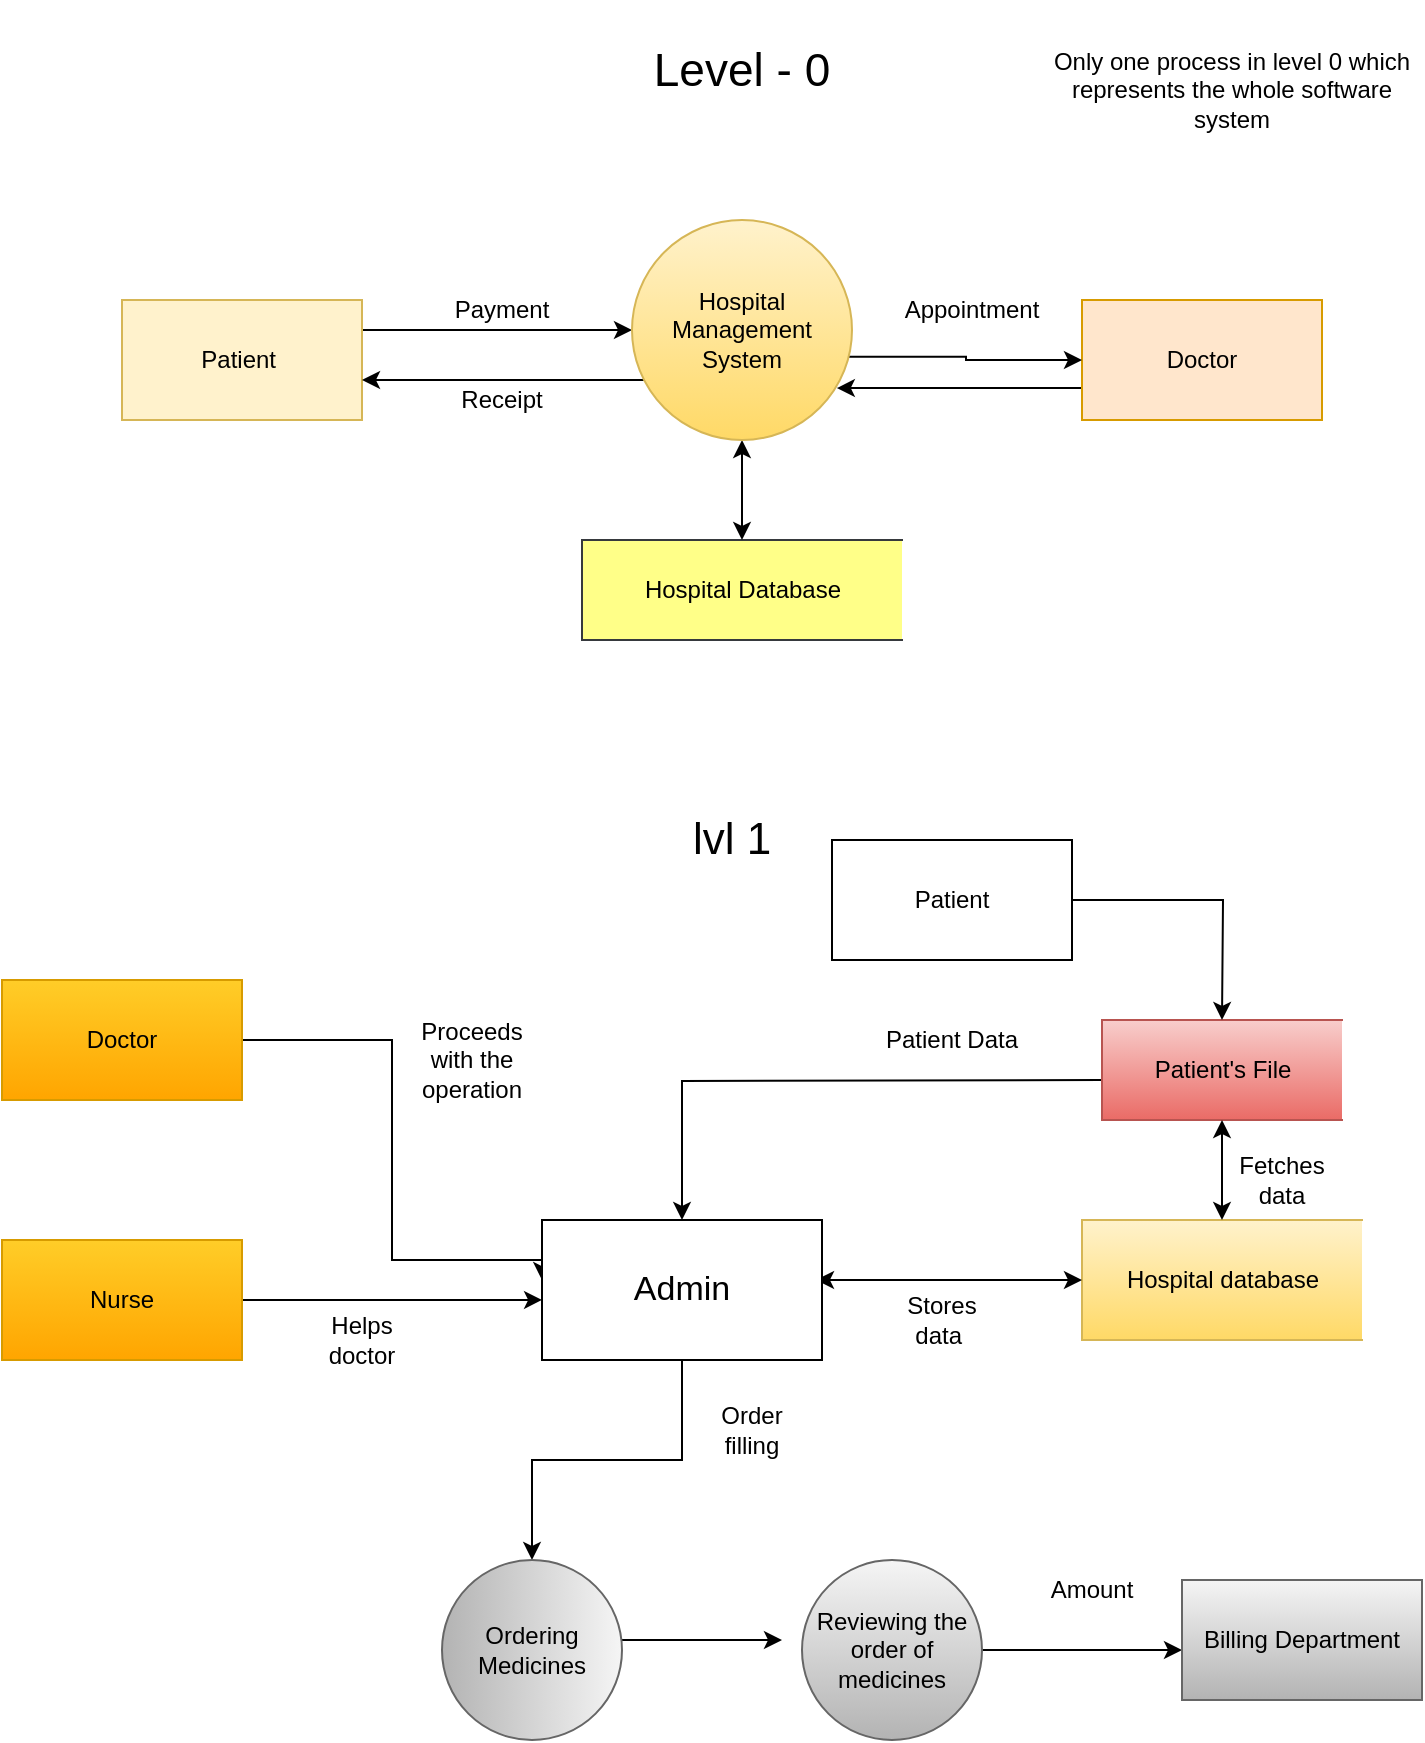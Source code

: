 <mxfile version="13.6.5" type="github" pages="2">
  <diagram id="MJOHnkFtZ1ftO1yoREpn" name="Page-1">
    <mxGraphModel dx="865" dy="514" grid="1" gridSize="10" guides="1" tooltips="1" connect="1" arrows="1" fold="1" page="1" pageScale="1" pageWidth="850" pageHeight="1100" math="0" shadow="0">
      <root>
        <mxCell id="0" />
        <mxCell id="1" parent="0" />
        <mxCell id="05G3gLc_pP7lKrbHob09-5" style="edgeStyle=orthogonalEdgeStyle;rounded=0;orthogonalLoop=1;jettySize=auto;html=1;entryX=0;entryY=0.5;entryDx=0;entryDy=0;" parent="1" source="05G3gLc_pP7lKrbHob09-1" target="hFsL_KCywkxefINf1Qib-37" edge="1">
          <mxGeometry relative="1" as="geometry">
            <Array as="points">
              <mxPoint x="270" y="245" />
              <mxPoint x="270" y="245" />
            </Array>
            <mxPoint x="360" y="245" as="targetPoint" />
          </mxGeometry>
        </mxCell>
        <mxCell id="05G3gLc_pP7lKrbHob09-1" value="Patient&amp;nbsp;" style="rounded=0;whiteSpace=wrap;html=1;fillColor=#fff2cc;strokeColor=#d6b656;" parent="1" vertex="1">
          <mxGeometry x="110" y="230" width="120" height="60" as="geometry" />
        </mxCell>
        <mxCell id="-AJaVRu936mDheukeF8z-1" style="edgeStyle=orthogonalEdgeStyle;rounded=0;orthogonalLoop=1;jettySize=auto;html=1;entryX=0.931;entryY=0.764;entryDx=0;entryDy=0;entryPerimeter=0;" edge="1" parent="1" source="05G3gLc_pP7lKrbHob09-2" target="hFsL_KCywkxefINf1Qib-37">
          <mxGeometry relative="1" as="geometry">
            <Array as="points">
              <mxPoint x="560" y="274" />
              <mxPoint x="560" y="274" />
            </Array>
          </mxGeometry>
        </mxCell>
        <mxCell id="05G3gLc_pP7lKrbHob09-2" value="Doctor" style="rounded=0;whiteSpace=wrap;html=1;fillColor=#ffe6cc;strokeColor=#d79b00;" parent="1" vertex="1">
          <mxGeometry x="590" y="230" width="120" height="60" as="geometry" />
        </mxCell>
        <mxCell id="05G3gLc_pP7lKrbHob09-7" style="edgeStyle=orthogonalEdgeStyle;rounded=0;orthogonalLoop=1;jettySize=auto;html=1;exitX=0.083;exitY=0.762;exitDx=0;exitDy=0;exitPerimeter=0;" parent="1" source="hFsL_KCywkxefINf1Qib-37" target="05G3gLc_pP7lKrbHob09-1" edge="1">
          <mxGeometry relative="1" as="geometry">
            <Array as="points">
              <mxPoint x="374" y="270" />
            </Array>
            <mxPoint x="360" y="270.04" as="sourcePoint" />
          </mxGeometry>
        </mxCell>
        <mxCell id="05G3gLc_pP7lKrbHob09-11" style="edgeStyle=orthogonalEdgeStyle;rounded=0;orthogonalLoop=1;jettySize=auto;html=1;entryX=0;entryY=0.5;entryDx=0;entryDy=0;exitX=0.985;exitY=0.622;exitDx=0;exitDy=0;exitPerimeter=0;" parent="1" source="hFsL_KCywkxefINf1Qib-37" target="05G3gLc_pP7lKrbHob09-2" edge="1">
          <mxGeometry relative="1" as="geometry">
            <mxPoint x="480" y="260" as="sourcePoint" />
            <Array as="points">
              <mxPoint x="532" y="258" />
              <mxPoint x="532" y="260" />
            </Array>
          </mxGeometry>
        </mxCell>
        <mxCell id="05G3gLc_pP7lKrbHob09-6" value="Payment" style="text;html=1;strokeColor=none;fillColor=none;align=center;verticalAlign=middle;whiteSpace=wrap;rounded=0;" parent="1" vertex="1">
          <mxGeometry x="270" y="220" width="60" height="30" as="geometry" />
        </mxCell>
        <mxCell id="05G3gLc_pP7lKrbHob09-8" value="Receipt" style="text;html=1;strokeColor=none;fillColor=none;align=center;verticalAlign=middle;whiteSpace=wrap;rounded=0;" parent="1" vertex="1">
          <mxGeometry x="270" y="270" width="60" height="20" as="geometry" />
        </mxCell>
        <mxCell id="05G3gLc_pP7lKrbHob09-13" value="Appointment" style="text;html=1;strokeColor=none;fillColor=none;align=center;verticalAlign=middle;whiteSpace=wrap;rounded=0;" parent="1" vertex="1">
          <mxGeometry x="510" y="215" width="50" height="40" as="geometry" />
        </mxCell>
        <mxCell id="05G3gLc_pP7lKrbHob09-14" value="&lt;font style=&quot;font-size: 23px&quot;&gt;Level - 0&lt;/font&gt;" style="text;html=1;strokeColor=none;fillColor=none;align=center;verticalAlign=middle;whiteSpace=wrap;rounded=0;" parent="1" vertex="1">
          <mxGeometry x="340" y="80" width="160" height="70" as="geometry" />
        </mxCell>
        <mxCell id="hFsL_KCywkxefINf1Qib-39" style="edgeStyle=orthogonalEdgeStyle;rounded=0;orthogonalLoop=1;jettySize=auto;html=1;entryX=0;entryY=0.429;entryDx=0;entryDy=0;entryPerimeter=0;" parent="1" source="hFsL_KCywkxefINf1Qib-1" target="hFsL_KCywkxefINf1Qib-36" edge="1">
          <mxGeometry relative="1" as="geometry">
            <Array as="points">
              <mxPoint x="245" y="600" />
              <mxPoint x="245" y="710" />
              <mxPoint x="320" y="710" />
            </Array>
          </mxGeometry>
        </mxCell>
        <mxCell id="hFsL_KCywkxefINf1Qib-1" value="Doctor" style="rounded=0;whiteSpace=wrap;html=1;fillColor=#ffcd28;strokeColor=#d79b00;gradientColor=#ffa500;" parent="1" vertex="1">
          <mxGeometry x="50" y="570" width="120" height="60" as="geometry" />
        </mxCell>
        <mxCell id="hFsL_KCywkxefINf1Qib-14" style="edgeStyle=orthogonalEdgeStyle;rounded=0;orthogonalLoop=1;jettySize=auto;html=1;" parent="1" target="hFsL_KCywkxefINf1Qib-4" edge="1" source="hFsL_KCywkxefINf1Qib-41">
          <mxGeometry relative="1" as="geometry">
            <mxPoint x="550" y="900" as="sourcePoint" />
            <Array as="points">
              <mxPoint x="610" y="905" />
              <mxPoint x="610" y="905" />
            </Array>
          </mxGeometry>
        </mxCell>
        <mxCell id="hFsL_KCywkxefINf1Qib-11" style="edgeStyle=orthogonalEdgeStyle;rounded=0;orthogonalLoop=1;jettySize=auto;html=1;entryX=0.5;entryY=0;entryDx=0;entryDy=0;" parent="1" target="hFsL_KCywkxefINf1Qib-36" edge="1">
          <mxGeometry relative="1" as="geometry">
            <mxPoint x="600" y="620" as="sourcePoint" />
            <mxPoint x="385" y="640" as="targetPoint" />
          </mxGeometry>
        </mxCell>
        <mxCell id="hFsL_KCywkxefINf1Qib-4" value="Billing Department" style="rounded=0;whiteSpace=wrap;html=1;fillColor=#f5f5f5;strokeColor=#666666;gradientColor=#b3b3b3;" parent="1" vertex="1">
          <mxGeometry x="640" y="870" width="120" height="60" as="geometry" />
        </mxCell>
        <mxCell id="hFsL_KCywkxefINf1Qib-13" style="edgeStyle=orthogonalEdgeStyle;rounded=0;orthogonalLoop=1;jettySize=auto;html=1;entryX=0;entryY=0.5;entryDx=0;entryDy=0;" parent="1" edge="1">
          <mxGeometry relative="1" as="geometry">
            <mxPoint x="360" y="900" as="sourcePoint" />
            <mxPoint x="440" y="900" as="targetPoint" />
          </mxGeometry>
        </mxCell>
        <mxCell id="hFsL_KCywkxefINf1Qib-35" style="edgeStyle=orthogonalEdgeStyle;rounded=0;orthogonalLoop=1;jettySize=auto;html=1;entryX=0.036;entryY=0.692;entryDx=0;entryDy=0;entryPerimeter=0;" parent="1" source="hFsL_KCywkxefINf1Qib-7" edge="1">
          <mxGeometry relative="1" as="geometry">
            <mxPoint x="320.04" y="729.96" as="targetPoint" />
          </mxGeometry>
        </mxCell>
        <mxCell id="hFsL_KCywkxefINf1Qib-7" value="Nurse" style="rounded=0;whiteSpace=wrap;html=1;fillColor=#ffcd28;strokeColor=#d79b00;gradientColor=#ffa500;" parent="1" vertex="1">
          <mxGeometry x="50" y="700" width="120" height="60" as="geometry" />
        </mxCell>
        <mxCell id="hFsL_KCywkxefINf1Qib-15" value="Patient Data" style="text;html=1;strokeColor=none;fillColor=none;align=center;verticalAlign=middle;whiteSpace=wrap;rounded=0;" parent="1" vertex="1">
          <mxGeometry x="490" y="580" width="70" height="40" as="geometry" />
        </mxCell>
        <mxCell id="hFsL_KCywkxefINf1Qib-16" value="Order filling" style="text;html=1;strokeColor=none;fillColor=none;align=center;verticalAlign=middle;whiteSpace=wrap;rounded=0;" parent="1" vertex="1">
          <mxGeometry x="395" y="780" width="60" height="30" as="geometry" />
        </mxCell>
        <mxCell id="hFsL_KCywkxefINf1Qib-17" value="Amount" style="text;html=1;strokeColor=none;fillColor=none;align=center;verticalAlign=middle;whiteSpace=wrap;rounded=0;" parent="1" vertex="1">
          <mxGeometry x="570" y="860" width="50" height="30" as="geometry" />
        </mxCell>
        <mxCell id="hFsL_KCywkxefINf1Qib-18" value="Proceeds with the operation" style="text;html=1;strokeColor=none;fillColor=none;align=center;verticalAlign=middle;whiteSpace=wrap;rounded=0;" parent="1" vertex="1">
          <mxGeometry x="250" y="590" width="70" height="40" as="geometry" />
        </mxCell>
        <mxCell id="hFsL_KCywkxefINf1Qib-19" value="Helps doctor" style="text;html=1;strokeColor=none;fillColor=none;align=center;verticalAlign=middle;whiteSpace=wrap;rounded=0;" parent="1" vertex="1">
          <mxGeometry x="200" y="740" width="60" height="20" as="geometry" />
        </mxCell>
        <mxCell id="hFsL_KCywkxefINf1Qib-20" value="Patient&#39;s File" style="html=1;dashed=0;whitespace=wrap;shape=partialRectangle;right=0;fillColor=#f8cecc;strokeColor=#b85450;gradientColor=#ea6b66;" parent="1" vertex="1">
          <mxGeometry x="600" y="590" width="120" height="50" as="geometry" />
        </mxCell>
        <mxCell id="hFsL_KCywkxefINf1Qib-21" value="&lt;font style=&quot;font-size: 22px&quot;&gt;lvl 1&lt;/font&gt;" style="text;html=1;strokeColor=none;fillColor=none;align=center;verticalAlign=middle;whiteSpace=wrap;rounded=0;" parent="1" vertex="1">
          <mxGeometry x="315" y="470" width="200" height="60" as="geometry" />
        </mxCell>
        <mxCell id="hFsL_KCywkxefINf1Qib-24" value="Hospital Database" style="html=1;dashed=0;whitespace=wrap;shape=partialRectangle;right=0;fillColor=#ffff88;strokeColor=#36393d;" parent="1" vertex="1">
          <mxGeometry x="340" y="350" width="160" height="50" as="geometry" />
        </mxCell>
        <mxCell id="hFsL_KCywkxefINf1Qib-25" value="" style="endArrow=classic;startArrow=classic;html=1;exitX=0.5;exitY=0;exitDx=0;exitDy=0;" parent="1" source="hFsL_KCywkxefINf1Qib-24" edge="1">
          <mxGeometry width="50" height="50" relative="1" as="geometry">
            <mxPoint x="400" y="350" as="sourcePoint" />
            <mxPoint x="420" y="300" as="targetPoint" />
          </mxGeometry>
        </mxCell>
        <mxCell id="hFsL_KCywkxefINf1Qib-26" value="Hospital database" style="html=1;dashed=0;whitespace=wrap;shape=partialRectangle;right=0;fillColor=#fff2cc;strokeColor=#d6b656;gradientColor=#ffd966;" parent="1" vertex="1">
          <mxGeometry x="590" y="690" width="140" height="60" as="geometry" />
        </mxCell>
        <mxCell id="hFsL_KCywkxefINf1Qib-30" value="" style="endArrow=classic;startArrow=classic;html=1;entryX=0;entryY=0.5;entryDx=0;entryDy=0;" parent="1" target="hFsL_KCywkxefINf1Qib-26" edge="1">
          <mxGeometry width="50" height="50" relative="1" as="geometry">
            <mxPoint x="457" y="720" as="sourcePoint" />
            <mxPoint x="540" y="690" as="targetPoint" />
          </mxGeometry>
        </mxCell>
        <mxCell id="hFsL_KCywkxefINf1Qib-31" value="" style="endArrow=classic;startArrow=classic;html=1;entryX=0.5;entryY=1;entryDx=0;entryDy=0;exitX=0.5;exitY=0;exitDx=0;exitDy=0;" parent="1" source="hFsL_KCywkxefINf1Qib-26" target="hFsL_KCywkxefINf1Qib-20" edge="1">
          <mxGeometry width="50" height="50" relative="1" as="geometry">
            <mxPoint x="640" y="710" as="sourcePoint" />
            <mxPoint x="690" y="660" as="targetPoint" />
          </mxGeometry>
        </mxCell>
        <mxCell id="hFsL_KCywkxefINf1Qib-32" value="Stores data&amp;nbsp;" style="text;html=1;strokeColor=none;fillColor=none;align=center;verticalAlign=middle;whiteSpace=wrap;rounded=0;" parent="1" vertex="1">
          <mxGeometry x="490" y="720" width="60" height="40" as="geometry" />
        </mxCell>
        <mxCell id="hFsL_KCywkxefINf1Qib-33" value="Fetches data" style="text;html=1;strokeColor=none;fillColor=none;align=center;verticalAlign=middle;whiteSpace=wrap;rounded=0;" parent="1" vertex="1">
          <mxGeometry x="670" y="660" width="40" height="20" as="geometry" />
        </mxCell>
        <mxCell id="hFsL_KCywkxefINf1Qib-42" style="edgeStyle=orthogonalEdgeStyle;rounded=0;orthogonalLoop=1;jettySize=auto;html=1;" parent="1" source="hFsL_KCywkxefINf1Qib-36" target="hFsL_KCywkxefINf1Qib-40" edge="1">
          <mxGeometry relative="1" as="geometry" />
        </mxCell>
        <mxCell id="hFsL_KCywkxefINf1Qib-36" value="&lt;font style=&quot;font-size: 17px&quot;&gt;Admin&lt;/font&gt;" style="rounded=0;whiteSpace=wrap;html=1;" parent="1" vertex="1">
          <mxGeometry x="320" y="690" width="140" height="70" as="geometry" />
        </mxCell>
        <mxCell id="hFsL_KCywkxefINf1Qib-37" value="Hospital Management System" style="ellipse;whiteSpace=wrap;html=1;aspect=fixed;gradientColor=#ffd966;fillColor=#fff2cc;strokeColor=#d6b656;" parent="1" vertex="1">
          <mxGeometry x="365" y="190" width="110" height="110" as="geometry" />
        </mxCell>
        <mxCell id="hFsL_KCywkxefINf1Qib-38" value="Only one process in level 0 which represents the whole software system" style="text;html=1;strokeColor=none;fillColor=none;align=center;verticalAlign=middle;whiteSpace=wrap;rounded=0;" parent="1" vertex="1">
          <mxGeometry x="570" y="100" width="190" height="50" as="geometry" />
        </mxCell>
        <mxCell id="hFsL_KCywkxefINf1Qib-40" value="Ordering Medicines" style="ellipse;whiteSpace=wrap;html=1;aspect=fixed;direction=south;gradientColor=#b3b3b3;fillColor=#f5f5f5;strokeColor=#666666;" parent="1" vertex="1">
          <mxGeometry x="270" y="860" width="90" height="90" as="geometry" />
        </mxCell>
        <mxCell id="hFsL_KCywkxefINf1Qib-41" value="&lt;span&gt;Reviewing the order of medicines&lt;/span&gt;" style="ellipse;whiteSpace=wrap;html=1;aspect=fixed;gradientColor=#b3b3b3;fillColor=#f5f5f5;strokeColor=#666666;" parent="1" vertex="1">
          <mxGeometry x="450" y="860" width="90" height="90" as="geometry" />
        </mxCell>
        <mxCell id="-AJaVRu936mDheukeF8z-5" style="edgeStyle=orthogonalEdgeStyle;rounded=0;orthogonalLoop=1;jettySize=auto;html=1;" edge="1" parent="1" source="-AJaVRu936mDheukeF8z-4">
          <mxGeometry relative="1" as="geometry">
            <mxPoint x="660" y="590" as="targetPoint" />
          </mxGeometry>
        </mxCell>
        <mxCell id="-AJaVRu936mDheukeF8z-4" value="Patient" style="rounded=0;whiteSpace=wrap;html=1;" vertex="1" parent="1">
          <mxGeometry x="465" y="500" width="120" height="60" as="geometry" />
        </mxCell>
      </root>
    </mxGraphModel>
  </diagram>
  <diagram id="hhBLP_6pzODG1KVzNnWB" name="Page-2">
    
    <mxGraphModel dx="1087" dy="617" grid="1" gridSize="10" guides="1" tooltips="1" connect="1" arrows="1" fold="1" page="1" pageScale="1" pageWidth="1200" pageHeight="1920" math="0" shadow="0">
      
      <root>
        
        <mxCell id="uodPsg_q9OTwyuHkPkrY-0" />
        
        <mxCell id="uodPsg_q9OTwyuHkPkrY-1" parent="uodPsg_q9OTwyuHkPkrY-0" />
        
        <mxCell id="uodPsg_q9OTwyuHkPkrY-2" value="Hospital Management System" style="ellipse;whiteSpace=wrap;html=1;" vertex="1" parent="uodPsg_q9OTwyuHkPkrY-1">
          
          <mxGeometry x="370" y="480" width="205" height="140" as="geometry" />
          
        </mxCell>
        
        <mxCell id="uodPsg_q9OTwyuHkPkrY-3" value="Patient" style="rounded=0;whiteSpace=wrap;html=1;" vertex="1" parent="uodPsg_q9OTwyuHkPkrY-1">
          
          <mxGeometry x="30" y="520" width="120" height="60" as="geometry" />
          
        </mxCell>
        
        <mxCell id="uodPsg_q9OTwyuHkPkrY-4" value="Treatment&amp;nbsp;" style="ellipse;whiteSpace=wrap;html=1;" vertex="1" parent="uodPsg_q9OTwyuHkPkrY-1">
          
          <mxGeometry x="210" y="320" width="120" height="80" as="geometry" />
          
        </mxCell>
        
        <mxCell id="uodPsg_q9OTwyuHkPkrY-5" value="Reports" style="ellipse;whiteSpace=wrap;html=1;" vertex="1" parent="uodPsg_q9OTwyuHkPkrY-1">
          
          <mxGeometry x="210" y="440" width="130" height="90" as="geometry" />
          
        </mxCell>
        
        <mxCell id="uodPsg_q9OTwyuHkPkrY-6" value="Billing" style="ellipse;whiteSpace=wrap;html=1;" vertex="1" parent="uodPsg_q9OTwyuHkPkrY-1">
          
          <mxGeometry x="210" y="590" width="120" height="80" as="geometry" />
          
        </mxCell>
        
        <mxCell id="uodPsg_q9OTwyuHkPkrY-7" value="Checkups" style="ellipse;whiteSpace=wrap;html=1;" vertex="1" parent="uodPsg_q9OTwyuHkPkrY-1">
          
          <mxGeometry x="210" y="730" width="120" height="80" as="geometry" />
          
        </mxCell>
        
        <mxCell id="uodPsg_q9OTwyuHkPkrY-8" value="" style="endArrow=classic;html=1;entryX=0;entryY=0.625;entryDx=0;entryDy=0;entryPerimeter=0;exitX=0.75;exitY=0;exitDx=0;exitDy=0;" edge="1" parent="uodPsg_q9OTwyuHkPkrY-1" source="uodPsg_q9OTwyuHkPkrY-3" target="uodPsg_q9OTwyuHkPkrY-4">
          
          <mxGeometry width="50" height="50" relative="1" as="geometry">
            
            <mxPoint x="140" y="500" as="sourcePoint" />
            
            <mxPoint x="190" y="450" as="targetPoint" />
            
          </mxGeometry>
          
        </mxCell>
        
        <mxCell id="uodPsg_q9OTwyuHkPkrY-9" value="" style="endArrow=classic;html=1;entryX=0.073;entryY=0.79;entryDx=0;entryDy=0;entryPerimeter=0;exitX=1;exitY=0.5;exitDx=0;exitDy=0;" edge="1" parent="uodPsg_q9OTwyuHkPkrY-1" source="uodPsg_q9OTwyuHkPkrY-3" target="uodPsg_q9OTwyuHkPkrY-5">
          
          <mxGeometry width="50" height="50" relative="1" as="geometry">
            
            <mxPoint x="160" y="580" as="sourcePoint" />
            
            <mxPoint x="210" y="530" as="targetPoint" />
            
          </mxGeometry>
          
        </mxCell>
        
        <mxCell id="uodPsg_q9OTwyuHkPkrY-10" value="" style="endArrow=classic;html=1;exitX=1;exitY=1;exitDx=0;exitDy=0;entryX=0.047;entryY=0.32;entryDx=0;entryDy=0;entryPerimeter=0;" edge="1" parent="uodPsg_q9OTwyuHkPkrY-1" source="uodPsg_q9OTwyuHkPkrY-3" target="uodPsg_q9OTwyuHkPkrY-6">
          
          <mxGeometry width="50" height="50" relative="1" as="geometry">
            
            <mxPoint x="130" y="650" as="sourcePoint" />
            
            <mxPoint x="180" y="600" as="targetPoint" />
            
          </mxGeometry>
          
        </mxCell>
        
        <mxCell id="uodPsg_q9OTwyuHkPkrY-11" value="" style="endArrow=classic;html=1;exitX=0.627;exitY=1.007;exitDx=0;exitDy=0;exitPerimeter=0;entryX=0;entryY=0;entryDx=0;entryDy=0;" edge="1" parent="uodPsg_q9OTwyuHkPkrY-1" source="uodPsg_q9OTwyuHkPkrY-3" target="uodPsg_q9OTwyuHkPkrY-7">
          
          <mxGeometry width="50" height="50" relative="1" as="geometry">
            
            <mxPoint x="110" y="670" as="sourcePoint" />
            
            <mxPoint x="160" y="620" as="targetPoint" />
            
          </mxGeometry>
          
        </mxCell>
        
        <mxCell id="uodPsg_q9OTwyuHkPkrY-12" value="" style="endArrow=classic;html=1;exitX=1;exitY=0.5;exitDx=0;exitDy=0;entryX=0.308;entryY=0.031;entryDx=0;entryDy=0;entryPerimeter=0;" edge="1" parent="uodPsg_q9OTwyuHkPkrY-1" source="uodPsg_q9OTwyuHkPkrY-4" target="uodPsg_q9OTwyuHkPkrY-2">
          
          <mxGeometry width="50" height="50" relative="1" as="geometry">
            
            <mxPoint x="370" y="450" as="sourcePoint" />
            
            <mxPoint x="420" y="400" as="targetPoint" />
            
          </mxGeometry>
          
        </mxCell>
        
        <mxCell id="uodPsg_q9OTwyuHkPkrY-13" value="" style="endArrow=classic;html=1;exitX=1;exitY=0.5;exitDx=0;exitDy=0;" edge="1" parent="uodPsg_q9OTwyuHkPkrY-1" source="uodPsg_q9OTwyuHkPkrY-5" target="uodPsg_q9OTwyuHkPkrY-2">
          
          <mxGeometry width="50" height="50" relative="1" as="geometry">
            
            <mxPoint x="340" y="520" as="sourcePoint" />
            
            <mxPoint x="390" y="470" as="targetPoint" />
            
          </mxGeometry>
          
        </mxCell>
        
        <mxCell id="uodPsg_q9OTwyuHkPkrY-14" value="" style="endArrow=classic;html=1;exitX=1;exitY=0.5;exitDx=0;exitDy=0;entryX=0.098;entryY=0.786;entryDx=0;entryDy=0;entryPerimeter=0;" edge="1" parent="uodPsg_q9OTwyuHkPkrY-1" source="uodPsg_q9OTwyuHkPkrY-6" target="uodPsg_q9OTwyuHkPkrY-2">
          
          <mxGeometry width="50" height="50" relative="1" as="geometry">
            
            <mxPoint x="340" y="650" as="sourcePoint" />
            
            <mxPoint x="390" y="600" as="targetPoint" />
            
          </mxGeometry>
          
        </mxCell>
        
        <mxCell id="uodPsg_q9OTwyuHkPkrY-15" value="" style="endArrow=classic;html=1;entryX=0.32;entryY=0.986;entryDx=0;entryDy=0;entryPerimeter=0;" edge="1" parent="uodPsg_q9OTwyuHkPkrY-1" target="uodPsg_q9OTwyuHkPkrY-2">
          
          <mxGeometry width="50" height="50" relative="1" as="geometry">
            
            <mxPoint x="330" y="752" as="sourcePoint" />
            
            <mxPoint x="370" y="710" as="targetPoint" />
            
          </mxGeometry>
          
        </mxCell>
        
        <mxCell id="uodPsg_q9OTwyuHkPkrY-16" value="" style="endArrow=classic;html=1;exitX=1;exitY=0.5;exitDx=0;exitDy=0;" edge="1" parent="uodPsg_q9OTwyuHkPkrY-1" source="uodPsg_q9OTwyuHkPkrY-2">
          
          <mxGeometry width="50" height="50" relative="1" as="geometry">
            
            <mxPoint x="590" y="570" as="sourcePoint" />
            
            <mxPoint x="660" y="550" as="targetPoint" />
            
          </mxGeometry>
          
        </mxCell>
        
        <mxCell id="uodPsg_q9OTwyuHkPkrY-17" value="Database" style="html=1;dashed=0;whitespace=wrap;shape=partialRectangle;right=0;" vertex="1" parent="uodPsg_q9OTwyuHkPkrY-1">
          
          <mxGeometry x="660" y="520" width="110" height="50" as="geometry" />
          
        </mxCell>
        
        <mxCell id="uodPsg_q9OTwyuHkPkrY-18" style="edgeStyle=orthogonalEdgeStyle;rounded=0;orthogonalLoop=1;jettySize=auto;html=1;" edge="1" parent="uodPsg_q9OTwyuHkPkrY-1" source="uodPsg_q9OTwyuHkPkrY-19">
          
          <mxGeometry relative="1" as="geometry">
            
            <mxPoint x="710" y="520" as="targetPoint" />
            
          </mxGeometry>
          
        </mxCell>
        
        <mxCell id="uodPsg_q9OTwyuHkPkrY-19" value="Doctor" style="rounded=0;whiteSpace=wrap;html=1;" vertex="1" parent="uodPsg_q9OTwyuHkPkrY-1">
          
          <mxGeometry x="650" y="340" width="120" height="60" as="geometry" />
          
        </mxCell>
        
        <mxCell id="uodPsg_q9OTwyuHkPkrY-20" value="&lt;font style=&quot;font-size: 18px&quot;&gt;lvl2&lt;/font&gt;" style="text;html=1;strokeColor=none;fillColor=none;align=center;verticalAlign=middle;whiteSpace=wrap;rounded=0;" vertex="1" parent="uodPsg_q9OTwyuHkPkrY-1">
          
          <mxGeometry x="380" y="210" width="90" height="50" as="geometry" />
          
        </mxCell>
        
      </root>
      
    </mxGraphModel>
    
  </diagram>
</mxfile>
